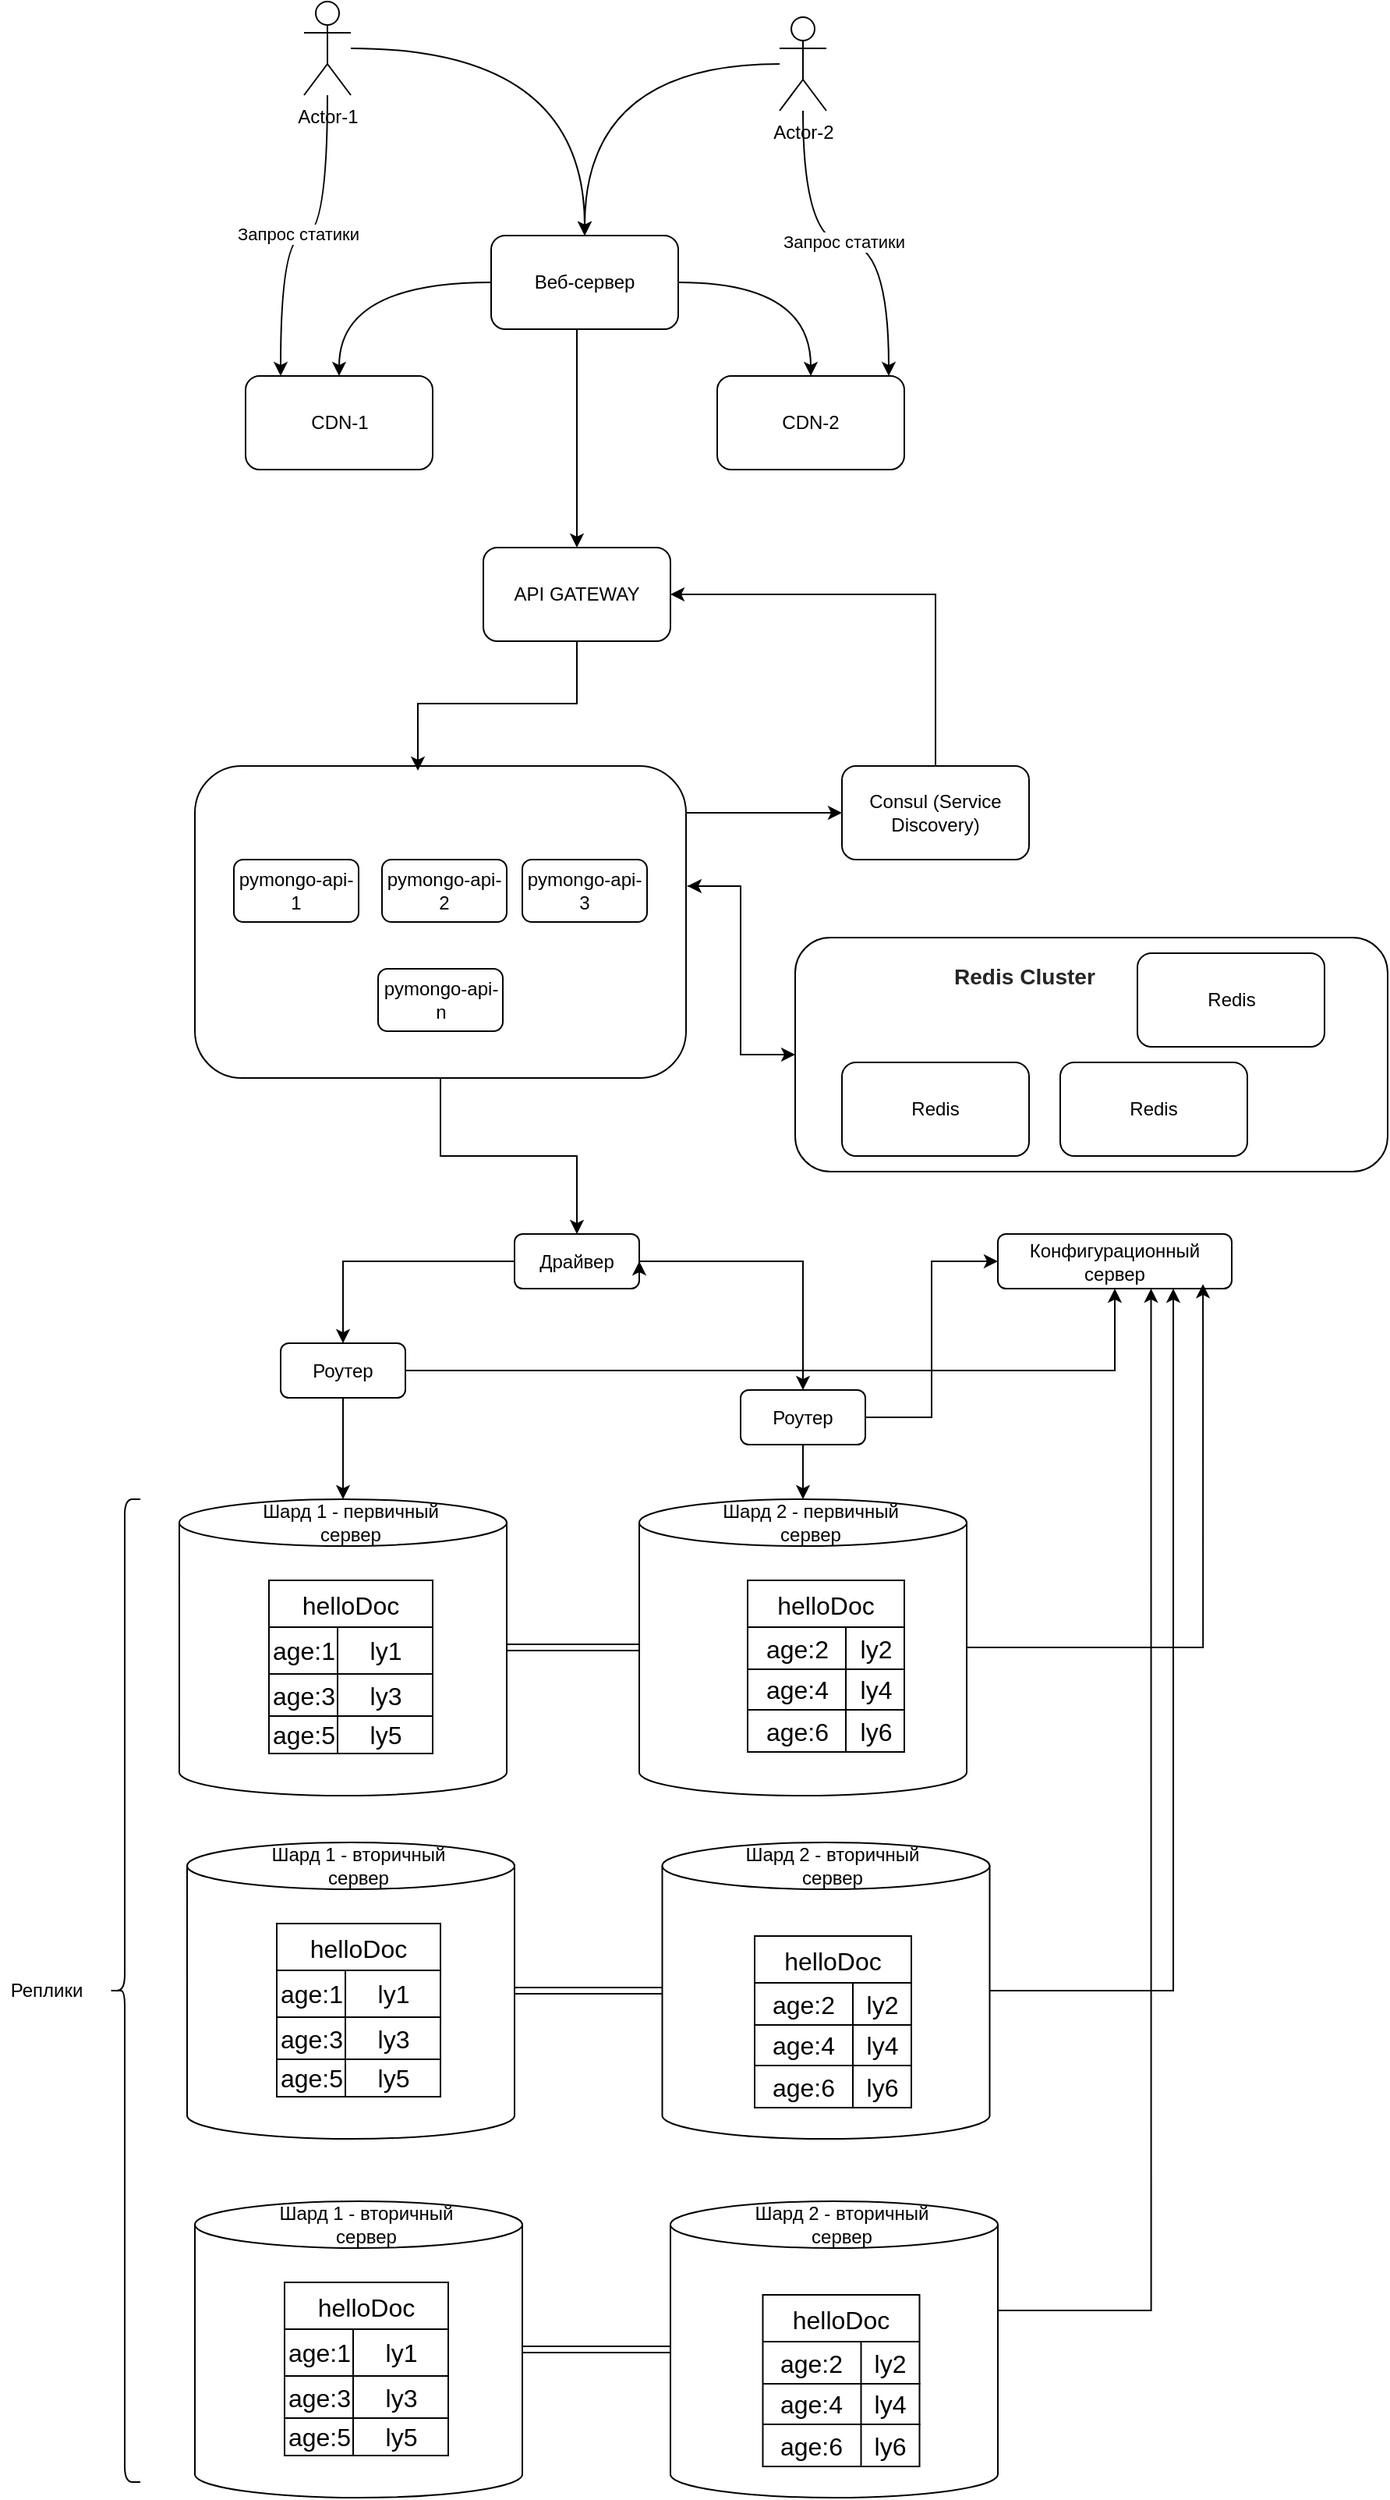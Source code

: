 <mxfile version="26.0.9">
  <diagram name="Page-1" id="-H_mtQnk-PTXWXPvYvuk">
    <mxGraphModel dx="1094" dy="2102" grid="1" gridSize="10" guides="1" tooltips="1" connect="1" arrows="1" fold="1" page="1" pageScale="1" pageWidth="1169" pageHeight="827" math="0" shadow="0">
      <root>
        <mxCell id="0" />
        <mxCell id="1" parent="0" />
        <mxCell id="Q93zhfyF3jCMq2FZPv7L-8" style="edgeStyle=orthogonalEdgeStyle;rounded=0;orthogonalLoop=1;jettySize=auto;html=1;" edge="1" parent="1" source="Q93zhfyF3jCMq2FZPv7L-2" target="Q93zhfyF3jCMq2FZPv7L-7">
          <mxGeometry relative="1" as="geometry">
            <Array as="points">
              <mxPoint x="570" y="-190" />
              <mxPoint x="570" y="-190" />
            </Array>
          </mxGeometry>
        </mxCell>
        <mxCell id="Q93zhfyF3jCMq2FZPv7L-2" value="" style="rounded=1;whiteSpace=wrap;html=1;" vertex="1" parent="1">
          <mxGeometry x="175" y="-220" width="315" height="200" as="geometry" />
        </mxCell>
        <mxCell id="MkLCPHEsa8idqYGvZBbp-2" value="" style="rounded=1;whiteSpace=wrap;html=1;" parent="1" vertex="1">
          <mxGeometry x="560" y="-110" width="380" height="150" as="geometry" />
        </mxCell>
        <mxCell id="ByMqFv9Bi4hKXvn-hJ8M-213" style="edgeStyle=orthogonalEdgeStyle;rounded=0;orthogonalLoop=1;jettySize=auto;html=1;shape=link;" parent="1" source="zA23MoTUsTF4_91t8viU-2" target="ByMqFv9Bi4hKXvn-hJ8M-105" edge="1">
          <mxGeometry relative="1" as="geometry" />
        </mxCell>
        <mxCell id="zA23MoTUsTF4_91t8viU-2" value="" style="shape=cylinder3;whiteSpace=wrap;html=1;boundedLbl=1;backgroundOutline=1;size=15;" parent="1" vertex="1">
          <mxGeometry x="165" y="250" width="210" height="190" as="geometry" />
        </mxCell>
        <mxCell id="ByMqFv9Bi4hKXvn-hJ8M-122" value="" style="edgeStyle=orthogonalEdgeStyle;rounded=0;orthogonalLoop=1;jettySize=auto;html=1;exitX=0.5;exitY=1;exitDx=0;exitDy=0;" parent="1" source="Q93zhfyF3jCMq2FZPv7L-2" target="ByMqFv9Bi4hKXvn-hJ8M-119" edge="1">
          <mxGeometry relative="1" as="geometry" />
        </mxCell>
        <mxCell id="MkLCPHEsa8idqYGvZBbp-6" style="edgeStyle=orthogonalEdgeStyle;rounded=0;orthogonalLoop=1;jettySize=auto;html=1;exitX=1.003;exitY=0.385;exitDx=0;exitDy=0;exitPerimeter=0;" parent="1" source="Q93zhfyF3jCMq2FZPv7L-2" target="MkLCPHEsa8idqYGvZBbp-2" edge="1">
          <mxGeometry relative="1" as="geometry">
            <mxPoint x="510" y="-139" as="sourcePoint" />
          </mxGeometry>
        </mxCell>
        <mxCell id="zA23MoTUsTF4_91t8viU-3" value="pymongo-api-3" style="rounded=1;whiteSpace=wrap;html=1;" parent="1" vertex="1">
          <mxGeometry x="385" y="-160" width="80" height="40" as="geometry" />
        </mxCell>
        <mxCell id="ByMqFv9Bi4hKXvn-hJ8M-29" value="helloDoc" style="shape=table;startSize=30;container=1;collapsible=0;childLayout=tableLayout;strokeColor=default;fontSize=16;" parent="1" vertex="1">
          <mxGeometry x="222.5" y="302" width="105" height="111" as="geometry" />
        </mxCell>
        <mxCell id="ByMqFv9Bi4hKXvn-hJ8M-30" value="" style="shape=tableRow;horizontal=0;startSize=0;swimlaneHead=0;swimlaneBody=0;strokeColor=inherit;top=0;left=0;bottom=0;right=0;collapsible=0;dropTarget=0;fillColor=none;points=[[0,0.5],[1,0.5]];portConstraint=eastwest;fontSize=16;" parent="ByMqFv9Bi4hKXvn-hJ8M-29" vertex="1">
          <mxGeometry y="30" width="105" height="30" as="geometry" />
        </mxCell>
        <mxCell id="ByMqFv9Bi4hKXvn-hJ8M-31" value="age:1" style="shape=partialRectangle;html=1;whiteSpace=wrap;connectable=0;strokeColor=inherit;overflow=hidden;fillColor=none;top=0;left=0;bottom=0;right=0;pointerEvents=1;fontSize=16;" parent="ByMqFv9Bi4hKXvn-hJ8M-30" vertex="1">
          <mxGeometry width="44" height="30" as="geometry">
            <mxRectangle width="44" height="30" as="alternateBounds" />
          </mxGeometry>
        </mxCell>
        <mxCell id="ByMqFv9Bi4hKXvn-hJ8M-32" value="ly1" style="shape=partialRectangle;html=1;whiteSpace=wrap;connectable=0;strokeColor=inherit;overflow=hidden;fillColor=none;top=0;left=0;bottom=0;right=0;pointerEvents=1;fontSize=16;" parent="ByMqFv9Bi4hKXvn-hJ8M-30" vertex="1">
          <mxGeometry x="44" width="61" height="30" as="geometry">
            <mxRectangle width="61" height="30" as="alternateBounds" />
          </mxGeometry>
        </mxCell>
        <mxCell id="ByMqFv9Bi4hKXvn-hJ8M-34" value="" style="shape=tableRow;horizontal=0;startSize=0;swimlaneHead=0;swimlaneBody=0;strokeColor=inherit;top=0;left=0;bottom=0;right=0;collapsible=0;dropTarget=0;fillColor=none;points=[[0,0.5],[1,0.5]];portConstraint=eastwest;fontSize=16;" parent="ByMqFv9Bi4hKXvn-hJ8M-29" vertex="1">
          <mxGeometry y="60" width="105" height="27" as="geometry" />
        </mxCell>
        <mxCell id="ByMqFv9Bi4hKXvn-hJ8M-35" value="age:3" style="shape=partialRectangle;html=1;whiteSpace=wrap;connectable=0;strokeColor=inherit;overflow=hidden;fillColor=none;top=0;left=0;bottom=0;right=0;pointerEvents=1;fontSize=16;" parent="ByMqFv9Bi4hKXvn-hJ8M-34" vertex="1">
          <mxGeometry width="44" height="27" as="geometry">
            <mxRectangle width="44" height="27" as="alternateBounds" />
          </mxGeometry>
        </mxCell>
        <mxCell id="ByMqFv9Bi4hKXvn-hJ8M-36" value="ly3" style="shape=partialRectangle;html=1;whiteSpace=wrap;connectable=0;strokeColor=inherit;overflow=hidden;fillColor=none;top=0;left=0;bottom=0;right=0;pointerEvents=1;fontSize=16;" parent="ByMqFv9Bi4hKXvn-hJ8M-34" vertex="1">
          <mxGeometry x="44" width="61" height="27" as="geometry">
            <mxRectangle width="61" height="27" as="alternateBounds" />
          </mxGeometry>
        </mxCell>
        <mxCell id="ByMqFv9Bi4hKXvn-hJ8M-38" value="" style="shape=tableRow;horizontal=0;startSize=0;swimlaneHead=0;swimlaneBody=0;strokeColor=inherit;top=0;left=0;bottom=0;right=0;collapsible=0;dropTarget=0;fillColor=none;points=[[0,0.5],[1,0.5]];portConstraint=eastwest;fontSize=16;" parent="ByMqFv9Bi4hKXvn-hJ8M-29" vertex="1">
          <mxGeometry y="87" width="105" height="24" as="geometry" />
        </mxCell>
        <mxCell id="ByMqFv9Bi4hKXvn-hJ8M-39" value="age:5" style="shape=partialRectangle;html=1;whiteSpace=wrap;connectable=0;strokeColor=inherit;overflow=hidden;fillColor=none;top=0;left=0;bottom=0;right=0;pointerEvents=1;fontSize=16;" parent="ByMqFv9Bi4hKXvn-hJ8M-38" vertex="1">
          <mxGeometry width="44" height="24" as="geometry">
            <mxRectangle width="44" height="24" as="alternateBounds" />
          </mxGeometry>
        </mxCell>
        <mxCell id="ByMqFv9Bi4hKXvn-hJ8M-40" value="ly5" style="shape=partialRectangle;html=1;whiteSpace=wrap;connectable=0;strokeColor=inherit;overflow=hidden;fillColor=none;top=0;left=0;bottom=0;right=0;pointerEvents=1;fontSize=16;" parent="ByMqFv9Bi4hKXvn-hJ8M-38" vertex="1">
          <mxGeometry x="44" width="61" height="24" as="geometry">
            <mxRectangle width="61" height="24" as="alternateBounds" />
          </mxGeometry>
        </mxCell>
        <mxCell id="ByMqFv9Bi4hKXvn-hJ8M-96" value="Шард 1 - первичный сервер" style="text;strokeColor=none;align=center;fillColor=none;html=1;verticalAlign=middle;whiteSpace=wrap;rounded=0;" parent="1" vertex="1">
          <mxGeometry x="205" y="250" width="140" height="30" as="geometry" />
        </mxCell>
        <mxCell id="ByMqFv9Bi4hKXvn-hJ8M-105" value="" style="shape=cylinder3;whiteSpace=wrap;html=1;boundedLbl=1;backgroundOutline=1;size=15;" parent="1" vertex="1">
          <mxGeometry x="460" y="250" width="210" height="190" as="geometry" />
        </mxCell>
        <mxCell id="ByMqFv9Bi4hKXvn-hJ8M-42" value="helloDoc" style="shape=table;startSize=30;container=1;collapsible=0;childLayout=tableLayout;strokeColor=default;fontSize=16;" parent="1" vertex="1">
          <mxGeometry x="529.5" y="302" width="100.5" height="110" as="geometry" />
        </mxCell>
        <mxCell id="ByMqFv9Bi4hKXvn-hJ8M-58" value="" style="shape=tableRow;horizontal=0;startSize=0;swimlaneHead=0;swimlaneBody=0;strokeColor=inherit;top=0;left=0;bottom=0;right=0;collapsible=0;dropTarget=0;fillColor=none;points=[[0,0.5],[1,0.5]];portConstraint=eastwest;fontSize=16;" parent="ByMqFv9Bi4hKXvn-hJ8M-42" vertex="1">
          <mxGeometry y="30" width="100.5" height="27" as="geometry" />
        </mxCell>
        <mxCell id="ByMqFv9Bi4hKXvn-hJ8M-59" value="age:2" style="shape=partialRectangle;html=1;whiteSpace=wrap;connectable=0;strokeColor=inherit;overflow=hidden;fillColor=none;top=0;left=0;bottom=0;right=0;pointerEvents=1;fontSize=16;" parent="ByMqFv9Bi4hKXvn-hJ8M-58" vertex="1">
          <mxGeometry width="63" height="27" as="geometry">
            <mxRectangle width="63" height="27" as="alternateBounds" />
          </mxGeometry>
        </mxCell>
        <mxCell id="ByMqFv9Bi4hKXvn-hJ8M-60" value="ly2" style="shape=partialRectangle;html=1;whiteSpace=wrap;connectable=0;strokeColor=inherit;overflow=hidden;fillColor=none;top=0;left=0;bottom=0;right=0;pointerEvents=1;fontSize=16;" parent="ByMqFv9Bi4hKXvn-hJ8M-58" vertex="1">
          <mxGeometry x="63" width="38" height="27" as="geometry">
            <mxRectangle width="38" height="27" as="alternateBounds" />
          </mxGeometry>
        </mxCell>
        <mxCell id="ByMqFv9Bi4hKXvn-hJ8M-47" value="" style="shape=tableRow;horizontal=0;startSize=0;swimlaneHead=0;swimlaneBody=0;strokeColor=inherit;top=0;left=0;bottom=0;right=0;collapsible=0;dropTarget=0;fillColor=none;points=[[0,0.5],[1,0.5]];portConstraint=eastwest;fontSize=16;" parent="ByMqFv9Bi4hKXvn-hJ8M-42" vertex="1">
          <mxGeometry y="57" width="100.5" height="26" as="geometry" />
        </mxCell>
        <mxCell id="ByMqFv9Bi4hKXvn-hJ8M-48" value="age:4" style="shape=partialRectangle;html=1;whiteSpace=wrap;connectable=0;strokeColor=inherit;overflow=hidden;fillColor=none;top=0;left=0;bottom=0;right=0;pointerEvents=1;fontSize=16;" parent="ByMqFv9Bi4hKXvn-hJ8M-47" vertex="1">
          <mxGeometry width="63" height="26" as="geometry">
            <mxRectangle width="63" height="26" as="alternateBounds" />
          </mxGeometry>
        </mxCell>
        <mxCell id="ByMqFv9Bi4hKXvn-hJ8M-49" value="ly4" style="shape=partialRectangle;html=1;whiteSpace=wrap;connectable=0;strokeColor=inherit;overflow=hidden;fillColor=none;top=0;left=0;bottom=0;right=0;pointerEvents=1;fontSize=16;" parent="ByMqFv9Bi4hKXvn-hJ8M-47" vertex="1">
          <mxGeometry x="63" width="38" height="26" as="geometry">
            <mxRectangle width="38" height="26" as="alternateBounds" />
          </mxGeometry>
        </mxCell>
        <mxCell id="ByMqFv9Bi4hKXvn-hJ8M-51" value="" style="shape=tableRow;horizontal=0;startSize=0;swimlaneHead=0;swimlaneBody=0;strokeColor=inherit;top=0;left=0;bottom=0;right=0;collapsible=0;dropTarget=0;fillColor=none;points=[[0,0.5],[1,0.5]];portConstraint=eastwest;fontSize=16;" parent="ByMqFv9Bi4hKXvn-hJ8M-42" vertex="1">
          <mxGeometry y="83" width="100.5" height="27" as="geometry" />
        </mxCell>
        <mxCell id="ByMqFv9Bi4hKXvn-hJ8M-52" value="age:6" style="shape=partialRectangle;html=1;whiteSpace=wrap;connectable=0;strokeColor=inherit;overflow=hidden;fillColor=none;top=0;left=0;bottom=0;right=0;pointerEvents=1;fontSize=16;" parent="ByMqFv9Bi4hKXvn-hJ8M-51" vertex="1">
          <mxGeometry width="63" height="27" as="geometry">
            <mxRectangle width="63" height="27" as="alternateBounds" />
          </mxGeometry>
        </mxCell>
        <mxCell id="ByMqFv9Bi4hKXvn-hJ8M-53" value="ly6" style="shape=partialRectangle;html=1;whiteSpace=wrap;connectable=0;strokeColor=inherit;overflow=hidden;fillColor=none;top=0;left=0;bottom=0;right=0;pointerEvents=1;fontSize=16;" parent="ByMqFv9Bi4hKXvn-hJ8M-51" vertex="1">
          <mxGeometry x="63" width="38" height="27" as="geometry">
            <mxRectangle width="38" height="27" as="alternateBounds" />
          </mxGeometry>
        </mxCell>
        <mxCell id="ByMqFv9Bi4hKXvn-hJ8M-123" style="edgeStyle=orthogonalEdgeStyle;rounded=0;orthogonalLoop=1;jettySize=auto;html=1;" parent="1" source="ByMqFv9Bi4hKXvn-hJ8M-119" target="ByMqFv9Bi4hKXvn-hJ8M-120" edge="1">
          <mxGeometry relative="1" as="geometry" />
        </mxCell>
        <mxCell id="ByMqFv9Bi4hKXvn-hJ8M-125" style="edgeStyle=orthogonalEdgeStyle;rounded=0;orthogonalLoop=1;jettySize=auto;html=1;entryX=0.5;entryY=0;entryDx=0;entryDy=0;" parent="1" source="ByMqFv9Bi4hKXvn-hJ8M-119" target="ByMqFv9Bi4hKXvn-hJ8M-121" edge="1">
          <mxGeometry relative="1" as="geometry" />
        </mxCell>
        <mxCell id="ByMqFv9Bi4hKXvn-hJ8M-119" value="Драйвер" style="rounded=1;whiteSpace=wrap;html=1;" parent="1" vertex="1">
          <mxGeometry x="380" y="80" width="80" height="35" as="geometry" />
        </mxCell>
        <mxCell id="ByMqFv9Bi4hKXvn-hJ8M-127" style="edgeStyle=orthogonalEdgeStyle;rounded=0;orthogonalLoop=1;jettySize=auto;html=1;" parent="1" source="ByMqFv9Bi4hKXvn-hJ8M-120" target="zA23MoTUsTF4_91t8viU-2" edge="1">
          <mxGeometry relative="1" as="geometry" />
        </mxCell>
        <mxCell id="ByMqFv9Bi4hKXvn-hJ8M-120" value="Роутер" style="rounded=1;whiteSpace=wrap;html=1;" parent="1" vertex="1">
          <mxGeometry x="230" y="150" width="80" height="35" as="geometry" />
        </mxCell>
        <mxCell id="ByMqFv9Bi4hKXvn-hJ8M-128" style="edgeStyle=orthogonalEdgeStyle;rounded=0;orthogonalLoop=1;jettySize=auto;html=1;" parent="1" source="ByMqFv9Bi4hKXvn-hJ8M-121" target="ByMqFv9Bi4hKXvn-hJ8M-105" edge="1">
          <mxGeometry relative="1" as="geometry" />
        </mxCell>
        <mxCell id="ByMqFv9Bi4hKXvn-hJ8M-131" style="edgeStyle=orthogonalEdgeStyle;rounded=0;orthogonalLoop=1;jettySize=auto;html=1;entryX=0;entryY=0.5;entryDx=0;entryDy=0;" parent="1" source="ByMqFv9Bi4hKXvn-hJ8M-121" target="ByMqFv9Bi4hKXvn-hJ8M-129" edge="1">
          <mxGeometry relative="1" as="geometry" />
        </mxCell>
        <mxCell id="ByMqFv9Bi4hKXvn-hJ8M-121" value="Роутер" style="rounded=1;whiteSpace=wrap;html=1;" parent="1" vertex="1">
          <mxGeometry x="525" y="180" width="80" height="35" as="geometry" />
        </mxCell>
        <mxCell id="ByMqFv9Bi4hKXvn-hJ8M-124" style="edgeStyle=orthogonalEdgeStyle;rounded=0;orthogonalLoop=1;jettySize=auto;html=1;exitX=1;exitY=0.75;exitDx=0;exitDy=0;entryX=1;entryY=0.5;entryDx=0;entryDy=0;" parent="1" source="ByMqFv9Bi4hKXvn-hJ8M-119" target="ByMqFv9Bi4hKXvn-hJ8M-119" edge="1">
          <mxGeometry relative="1" as="geometry" />
        </mxCell>
        <mxCell id="ByMqFv9Bi4hKXvn-hJ8M-129" value="Конфигурационный сервер" style="rounded=1;whiteSpace=wrap;html=1;" parent="1" vertex="1">
          <mxGeometry x="690" y="80" width="150" height="35" as="geometry" />
        </mxCell>
        <mxCell id="ByMqFv9Bi4hKXvn-hJ8M-133" style="edgeStyle=orthogonalEdgeStyle;rounded=0;orthogonalLoop=1;jettySize=auto;html=1;entryX=0.5;entryY=1;entryDx=0;entryDy=0;exitX=1;exitY=0.5;exitDx=0;exitDy=0;" parent="1" source="ByMqFv9Bi4hKXvn-hJ8M-120" target="ByMqFv9Bi4hKXvn-hJ8M-129" edge="1">
          <mxGeometry relative="1" as="geometry">
            <mxPoint x="310" y="199.724" as="sourcePoint" />
            <mxPoint x="772.95" y="150.0" as="targetPoint" />
          </mxGeometry>
        </mxCell>
        <mxCell id="ByMqFv9Bi4hKXvn-hJ8M-134" style="edgeStyle=orthogonalEdgeStyle;rounded=0;orthogonalLoop=1;jettySize=auto;html=1;entryX=0.877;entryY=0.917;entryDx=0;entryDy=0;entryPerimeter=0;" parent="1" source="ByMqFv9Bi4hKXvn-hJ8M-105" target="ByMqFv9Bi4hKXvn-hJ8M-129" edge="1">
          <mxGeometry relative="1" as="geometry" />
        </mxCell>
        <mxCell id="ByMqFv9Bi4hKXvn-hJ8M-150" value="" style="shape=cylinder3;whiteSpace=wrap;html=1;boundedLbl=1;backgroundOutline=1;size=15;" parent="1" vertex="1">
          <mxGeometry x="170" y="470" width="210" height="190" as="geometry" />
        </mxCell>
        <mxCell id="ByMqFv9Bi4hKXvn-hJ8M-151" value="helloDoc" style="shape=table;startSize=30;container=1;collapsible=0;childLayout=tableLayout;strokeColor=default;fontSize=16;" parent="1" vertex="1">
          <mxGeometry x="227.5" y="522" width="105" height="111" as="geometry" />
        </mxCell>
        <mxCell id="ByMqFv9Bi4hKXvn-hJ8M-152" value="" style="shape=tableRow;horizontal=0;startSize=0;swimlaneHead=0;swimlaneBody=0;strokeColor=inherit;top=0;left=0;bottom=0;right=0;collapsible=0;dropTarget=0;fillColor=none;points=[[0,0.5],[1,0.5]];portConstraint=eastwest;fontSize=16;" parent="ByMqFv9Bi4hKXvn-hJ8M-151" vertex="1">
          <mxGeometry y="30" width="105" height="30" as="geometry" />
        </mxCell>
        <mxCell id="ByMqFv9Bi4hKXvn-hJ8M-153" value="age:1" style="shape=partialRectangle;html=1;whiteSpace=wrap;connectable=0;strokeColor=inherit;overflow=hidden;fillColor=none;top=0;left=0;bottom=0;right=0;pointerEvents=1;fontSize=16;" parent="ByMqFv9Bi4hKXvn-hJ8M-152" vertex="1">
          <mxGeometry width="44" height="30" as="geometry">
            <mxRectangle width="44" height="30" as="alternateBounds" />
          </mxGeometry>
        </mxCell>
        <mxCell id="ByMqFv9Bi4hKXvn-hJ8M-154" value="ly1" style="shape=partialRectangle;html=1;whiteSpace=wrap;connectable=0;strokeColor=inherit;overflow=hidden;fillColor=none;top=0;left=0;bottom=0;right=0;pointerEvents=1;fontSize=16;" parent="ByMqFv9Bi4hKXvn-hJ8M-152" vertex="1">
          <mxGeometry x="44" width="61" height="30" as="geometry">
            <mxRectangle width="61" height="30" as="alternateBounds" />
          </mxGeometry>
        </mxCell>
        <mxCell id="ByMqFv9Bi4hKXvn-hJ8M-155" value="" style="shape=tableRow;horizontal=0;startSize=0;swimlaneHead=0;swimlaneBody=0;strokeColor=inherit;top=0;left=0;bottom=0;right=0;collapsible=0;dropTarget=0;fillColor=none;points=[[0,0.5],[1,0.5]];portConstraint=eastwest;fontSize=16;" parent="ByMqFv9Bi4hKXvn-hJ8M-151" vertex="1">
          <mxGeometry y="60" width="105" height="27" as="geometry" />
        </mxCell>
        <mxCell id="ByMqFv9Bi4hKXvn-hJ8M-156" value="age:3" style="shape=partialRectangle;html=1;whiteSpace=wrap;connectable=0;strokeColor=inherit;overflow=hidden;fillColor=none;top=0;left=0;bottom=0;right=0;pointerEvents=1;fontSize=16;" parent="ByMqFv9Bi4hKXvn-hJ8M-155" vertex="1">
          <mxGeometry width="44" height="27" as="geometry">
            <mxRectangle width="44" height="27" as="alternateBounds" />
          </mxGeometry>
        </mxCell>
        <mxCell id="ByMqFv9Bi4hKXvn-hJ8M-157" value="ly3" style="shape=partialRectangle;html=1;whiteSpace=wrap;connectable=0;strokeColor=inherit;overflow=hidden;fillColor=none;top=0;left=0;bottom=0;right=0;pointerEvents=1;fontSize=16;" parent="ByMqFv9Bi4hKXvn-hJ8M-155" vertex="1">
          <mxGeometry x="44" width="61" height="27" as="geometry">
            <mxRectangle width="61" height="27" as="alternateBounds" />
          </mxGeometry>
        </mxCell>
        <mxCell id="ByMqFv9Bi4hKXvn-hJ8M-158" value="" style="shape=tableRow;horizontal=0;startSize=0;swimlaneHead=0;swimlaneBody=0;strokeColor=inherit;top=0;left=0;bottom=0;right=0;collapsible=0;dropTarget=0;fillColor=none;points=[[0,0.5],[1,0.5]];portConstraint=eastwest;fontSize=16;" parent="ByMqFv9Bi4hKXvn-hJ8M-151" vertex="1">
          <mxGeometry y="87" width="105" height="24" as="geometry" />
        </mxCell>
        <mxCell id="ByMqFv9Bi4hKXvn-hJ8M-159" value="age:5" style="shape=partialRectangle;html=1;whiteSpace=wrap;connectable=0;strokeColor=inherit;overflow=hidden;fillColor=none;top=0;left=0;bottom=0;right=0;pointerEvents=1;fontSize=16;" parent="ByMqFv9Bi4hKXvn-hJ8M-158" vertex="1">
          <mxGeometry width="44" height="24" as="geometry">
            <mxRectangle width="44" height="24" as="alternateBounds" />
          </mxGeometry>
        </mxCell>
        <mxCell id="ByMqFv9Bi4hKXvn-hJ8M-160" value="ly5" style="shape=partialRectangle;html=1;whiteSpace=wrap;connectable=0;strokeColor=inherit;overflow=hidden;fillColor=none;top=0;left=0;bottom=0;right=0;pointerEvents=1;fontSize=16;" parent="ByMqFv9Bi4hKXvn-hJ8M-158" vertex="1">
          <mxGeometry x="44" width="61" height="24" as="geometry">
            <mxRectangle width="61" height="24" as="alternateBounds" />
          </mxGeometry>
        </mxCell>
        <mxCell id="ByMqFv9Bi4hKXvn-hJ8M-161" value="Шард 1 - вторичный сервер" style="text;strokeColor=none;align=center;fillColor=none;html=1;verticalAlign=middle;whiteSpace=wrap;rounded=0;" parent="1" vertex="1">
          <mxGeometry x="210" y="470" width="140" height="30" as="geometry" />
        </mxCell>
        <mxCell id="ByMqFv9Bi4hKXvn-hJ8M-217" style="edgeStyle=orthogonalEdgeStyle;rounded=0;orthogonalLoop=1;jettySize=auto;html=1;shape=link;" parent="1" source="ByMqFv9Bi4hKXvn-hJ8M-162" target="ByMqFv9Bi4hKXvn-hJ8M-199" edge="1">
          <mxGeometry relative="1" as="geometry" />
        </mxCell>
        <mxCell id="ByMqFv9Bi4hKXvn-hJ8M-162" value="" style="shape=cylinder3;whiteSpace=wrap;html=1;boundedLbl=1;backgroundOutline=1;size=15;" parent="1" vertex="1">
          <mxGeometry x="175" y="700" width="210" height="190" as="geometry" />
        </mxCell>
        <mxCell id="ByMqFv9Bi4hKXvn-hJ8M-163" value="helloDoc" style="shape=table;startSize=30;container=1;collapsible=0;childLayout=tableLayout;strokeColor=default;fontSize=16;" parent="1" vertex="1">
          <mxGeometry x="232.5" y="752" width="105" height="111" as="geometry" />
        </mxCell>
        <mxCell id="ByMqFv9Bi4hKXvn-hJ8M-164" value="" style="shape=tableRow;horizontal=0;startSize=0;swimlaneHead=0;swimlaneBody=0;strokeColor=inherit;top=0;left=0;bottom=0;right=0;collapsible=0;dropTarget=0;fillColor=none;points=[[0,0.5],[1,0.5]];portConstraint=eastwest;fontSize=16;" parent="ByMqFv9Bi4hKXvn-hJ8M-163" vertex="1">
          <mxGeometry y="30" width="105" height="30" as="geometry" />
        </mxCell>
        <mxCell id="ByMqFv9Bi4hKXvn-hJ8M-165" value="age:1" style="shape=partialRectangle;html=1;whiteSpace=wrap;connectable=0;strokeColor=inherit;overflow=hidden;fillColor=none;top=0;left=0;bottom=0;right=0;pointerEvents=1;fontSize=16;" parent="ByMqFv9Bi4hKXvn-hJ8M-164" vertex="1">
          <mxGeometry width="44" height="30" as="geometry">
            <mxRectangle width="44" height="30" as="alternateBounds" />
          </mxGeometry>
        </mxCell>
        <mxCell id="ByMqFv9Bi4hKXvn-hJ8M-166" value="ly1" style="shape=partialRectangle;html=1;whiteSpace=wrap;connectable=0;strokeColor=inherit;overflow=hidden;fillColor=none;top=0;left=0;bottom=0;right=0;pointerEvents=1;fontSize=16;" parent="ByMqFv9Bi4hKXvn-hJ8M-164" vertex="1">
          <mxGeometry x="44" width="61" height="30" as="geometry">
            <mxRectangle width="61" height="30" as="alternateBounds" />
          </mxGeometry>
        </mxCell>
        <mxCell id="ByMqFv9Bi4hKXvn-hJ8M-167" value="" style="shape=tableRow;horizontal=0;startSize=0;swimlaneHead=0;swimlaneBody=0;strokeColor=inherit;top=0;left=0;bottom=0;right=0;collapsible=0;dropTarget=0;fillColor=none;points=[[0,0.5],[1,0.5]];portConstraint=eastwest;fontSize=16;" parent="ByMqFv9Bi4hKXvn-hJ8M-163" vertex="1">
          <mxGeometry y="60" width="105" height="27" as="geometry" />
        </mxCell>
        <mxCell id="ByMqFv9Bi4hKXvn-hJ8M-168" value="age:3" style="shape=partialRectangle;html=1;whiteSpace=wrap;connectable=0;strokeColor=inherit;overflow=hidden;fillColor=none;top=0;left=0;bottom=0;right=0;pointerEvents=1;fontSize=16;" parent="ByMqFv9Bi4hKXvn-hJ8M-167" vertex="1">
          <mxGeometry width="44" height="27" as="geometry">
            <mxRectangle width="44" height="27" as="alternateBounds" />
          </mxGeometry>
        </mxCell>
        <mxCell id="ByMqFv9Bi4hKXvn-hJ8M-169" value="ly3" style="shape=partialRectangle;html=1;whiteSpace=wrap;connectable=0;strokeColor=inherit;overflow=hidden;fillColor=none;top=0;left=0;bottom=0;right=0;pointerEvents=1;fontSize=16;" parent="ByMqFv9Bi4hKXvn-hJ8M-167" vertex="1">
          <mxGeometry x="44" width="61" height="27" as="geometry">
            <mxRectangle width="61" height="27" as="alternateBounds" />
          </mxGeometry>
        </mxCell>
        <mxCell id="ByMqFv9Bi4hKXvn-hJ8M-170" value="" style="shape=tableRow;horizontal=0;startSize=0;swimlaneHead=0;swimlaneBody=0;strokeColor=inherit;top=0;left=0;bottom=0;right=0;collapsible=0;dropTarget=0;fillColor=none;points=[[0,0.5],[1,0.5]];portConstraint=eastwest;fontSize=16;" parent="ByMqFv9Bi4hKXvn-hJ8M-163" vertex="1">
          <mxGeometry y="87" width="105" height="24" as="geometry" />
        </mxCell>
        <mxCell id="ByMqFv9Bi4hKXvn-hJ8M-171" value="age:5" style="shape=partialRectangle;html=1;whiteSpace=wrap;connectable=0;strokeColor=inherit;overflow=hidden;fillColor=none;top=0;left=0;bottom=0;right=0;pointerEvents=1;fontSize=16;" parent="ByMqFv9Bi4hKXvn-hJ8M-170" vertex="1">
          <mxGeometry width="44" height="24" as="geometry">
            <mxRectangle width="44" height="24" as="alternateBounds" />
          </mxGeometry>
        </mxCell>
        <mxCell id="ByMqFv9Bi4hKXvn-hJ8M-172" value="ly5" style="shape=partialRectangle;html=1;whiteSpace=wrap;connectable=0;strokeColor=inherit;overflow=hidden;fillColor=none;top=0;left=0;bottom=0;right=0;pointerEvents=1;fontSize=16;" parent="ByMqFv9Bi4hKXvn-hJ8M-170" vertex="1">
          <mxGeometry x="44" width="61" height="24" as="geometry">
            <mxRectangle width="61" height="24" as="alternateBounds" />
          </mxGeometry>
        </mxCell>
        <mxCell id="ByMqFv9Bi4hKXvn-hJ8M-173" value="Шард 1 - вторичный сервер" style="text;strokeColor=none;align=center;fillColor=none;html=1;verticalAlign=middle;whiteSpace=wrap;rounded=0;" parent="1" vertex="1">
          <mxGeometry x="215" y="700" width="140" height="30" as="geometry" />
        </mxCell>
        <mxCell id="ByMqFv9Bi4hKXvn-hJ8M-174" value="Шард 2 - первичный сервер" style="text;strokeColor=none;align=center;fillColor=none;html=1;verticalAlign=middle;whiteSpace=wrap;rounded=0;" parent="1" vertex="1">
          <mxGeometry x="500" y="250" width="140" height="30" as="geometry" />
        </mxCell>
        <mxCell id="ByMqFv9Bi4hKXvn-hJ8M-211" style="edgeStyle=orthogonalEdgeStyle;rounded=0;orthogonalLoop=1;jettySize=auto;html=1;entryX=0.75;entryY=1;entryDx=0;entryDy=0;" parent="1" source="ByMqFv9Bi4hKXvn-hJ8M-187" target="ByMqFv9Bi4hKXvn-hJ8M-129" edge="1">
          <mxGeometry relative="1" as="geometry" />
        </mxCell>
        <mxCell id="ByMqFv9Bi4hKXvn-hJ8M-187" value="" style="shape=cylinder3;whiteSpace=wrap;html=1;boundedLbl=1;backgroundOutline=1;size=15;" parent="1" vertex="1">
          <mxGeometry x="474.75" y="470" width="210" height="190" as="geometry" />
        </mxCell>
        <mxCell id="ByMqFv9Bi4hKXvn-hJ8M-188" value="Шард 2 - вторичный сервер" style="text;strokeColor=none;align=center;fillColor=none;html=1;verticalAlign=middle;whiteSpace=wrap;rounded=0;" parent="1" vertex="1">
          <mxGeometry x="514.25" y="470" width="140" height="30" as="geometry" />
        </mxCell>
        <mxCell id="ByMqFv9Bi4hKXvn-hJ8M-189" value="helloDoc" style="shape=table;startSize=30;container=1;collapsible=0;childLayout=tableLayout;strokeColor=default;fontSize=16;" parent="1" vertex="1">
          <mxGeometry x="534" y="530" width="100.5" height="110" as="geometry" />
        </mxCell>
        <mxCell id="ByMqFv9Bi4hKXvn-hJ8M-190" value="" style="shape=tableRow;horizontal=0;startSize=0;swimlaneHead=0;swimlaneBody=0;strokeColor=inherit;top=0;left=0;bottom=0;right=0;collapsible=0;dropTarget=0;fillColor=none;points=[[0,0.5],[1,0.5]];portConstraint=eastwest;fontSize=16;" parent="ByMqFv9Bi4hKXvn-hJ8M-189" vertex="1">
          <mxGeometry y="30" width="100.5" height="27" as="geometry" />
        </mxCell>
        <mxCell id="ByMqFv9Bi4hKXvn-hJ8M-191" value="age:2" style="shape=partialRectangle;html=1;whiteSpace=wrap;connectable=0;strokeColor=inherit;overflow=hidden;fillColor=none;top=0;left=0;bottom=0;right=0;pointerEvents=1;fontSize=16;" parent="ByMqFv9Bi4hKXvn-hJ8M-190" vertex="1">
          <mxGeometry width="63" height="27" as="geometry">
            <mxRectangle width="63" height="27" as="alternateBounds" />
          </mxGeometry>
        </mxCell>
        <mxCell id="ByMqFv9Bi4hKXvn-hJ8M-192" value="ly2" style="shape=partialRectangle;html=1;whiteSpace=wrap;connectable=0;strokeColor=inherit;overflow=hidden;fillColor=none;top=0;left=0;bottom=0;right=0;pointerEvents=1;fontSize=16;" parent="ByMqFv9Bi4hKXvn-hJ8M-190" vertex="1">
          <mxGeometry x="63" width="38" height="27" as="geometry">
            <mxRectangle width="38" height="27" as="alternateBounds" />
          </mxGeometry>
        </mxCell>
        <mxCell id="ByMqFv9Bi4hKXvn-hJ8M-193" value="" style="shape=tableRow;horizontal=0;startSize=0;swimlaneHead=0;swimlaneBody=0;strokeColor=inherit;top=0;left=0;bottom=0;right=0;collapsible=0;dropTarget=0;fillColor=none;points=[[0,0.5],[1,0.5]];portConstraint=eastwest;fontSize=16;" parent="ByMqFv9Bi4hKXvn-hJ8M-189" vertex="1">
          <mxGeometry y="57" width="100.5" height="26" as="geometry" />
        </mxCell>
        <mxCell id="ByMqFv9Bi4hKXvn-hJ8M-194" value="age:4" style="shape=partialRectangle;html=1;whiteSpace=wrap;connectable=0;strokeColor=inherit;overflow=hidden;fillColor=none;top=0;left=0;bottom=0;right=0;pointerEvents=1;fontSize=16;" parent="ByMqFv9Bi4hKXvn-hJ8M-193" vertex="1">
          <mxGeometry width="63" height="26" as="geometry">
            <mxRectangle width="63" height="26" as="alternateBounds" />
          </mxGeometry>
        </mxCell>
        <mxCell id="ByMqFv9Bi4hKXvn-hJ8M-195" value="ly4" style="shape=partialRectangle;html=1;whiteSpace=wrap;connectable=0;strokeColor=inherit;overflow=hidden;fillColor=none;top=0;left=0;bottom=0;right=0;pointerEvents=1;fontSize=16;" parent="ByMqFv9Bi4hKXvn-hJ8M-193" vertex="1">
          <mxGeometry x="63" width="38" height="26" as="geometry">
            <mxRectangle width="38" height="26" as="alternateBounds" />
          </mxGeometry>
        </mxCell>
        <mxCell id="ByMqFv9Bi4hKXvn-hJ8M-196" value="" style="shape=tableRow;horizontal=0;startSize=0;swimlaneHead=0;swimlaneBody=0;strokeColor=inherit;top=0;left=0;bottom=0;right=0;collapsible=0;dropTarget=0;fillColor=none;points=[[0,0.5],[1,0.5]];portConstraint=eastwest;fontSize=16;" parent="ByMqFv9Bi4hKXvn-hJ8M-189" vertex="1">
          <mxGeometry y="83" width="100.5" height="27" as="geometry" />
        </mxCell>
        <mxCell id="ByMqFv9Bi4hKXvn-hJ8M-197" value="age:6" style="shape=partialRectangle;html=1;whiteSpace=wrap;connectable=0;strokeColor=inherit;overflow=hidden;fillColor=none;top=0;left=0;bottom=0;right=0;pointerEvents=1;fontSize=16;" parent="ByMqFv9Bi4hKXvn-hJ8M-196" vertex="1">
          <mxGeometry width="63" height="27" as="geometry">
            <mxRectangle width="63" height="27" as="alternateBounds" />
          </mxGeometry>
        </mxCell>
        <mxCell id="ByMqFv9Bi4hKXvn-hJ8M-198" value="ly6" style="shape=partialRectangle;html=1;whiteSpace=wrap;connectable=0;strokeColor=inherit;overflow=hidden;fillColor=none;top=0;left=0;bottom=0;right=0;pointerEvents=1;fontSize=16;" parent="ByMqFv9Bi4hKXvn-hJ8M-196" vertex="1">
          <mxGeometry x="63" width="38" height="27" as="geometry">
            <mxRectangle width="38" height="27" as="alternateBounds" />
          </mxGeometry>
        </mxCell>
        <mxCell id="ByMqFv9Bi4hKXvn-hJ8M-199" value="" style="shape=cylinder3;whiteSpace=wrap;html=1;boundedLbl=1;backgroundOutline=1;size=15;" parent="1" vertex="1">
          <mxGeometry x="480" y="700" width="210" height="190" as="geometry" />
        </mxCell>
        <mxCell id="ByMqFv9Bi4hKXvn-hJ8M-200" value="Шард 2 - вторичный сервер" style="text;strokeColor=none;align=center;fillColor=none;html=1;verticalAlign=middle;whiteSpace=wrap;rounded=0;" parent="1" vertex="1">
          <mxGeometry x="519.5" y="700" width="140" height="30" as="geometry" />
        </mxCell>
        <mxCell id="ByMqFv9Bi4hKXvn-hJ8M-201" value="helloDoc" style="shape=table;startSize=30;container=1;collapsible=0;childLayout=tableLayout;strokeColor=default;fontSize=16;" parent="1" vertex="1">
          <mxGeometry x="539.25" y="760" width="100.5" height="110" as="geometry" />
        </mxCell>
        <mxCell id="ByMqFv9Bi4hKXvn-hJ8M-202" value="" style="shape=tableRow;horizontal=0;startSize=0;swimlaneHead=0;swimlaneBody=0;strokeColor=inherit;top=0;left=0;bottom=0;right=0;collapsible=0;dropTarget=0;fillColor=none;points=[[0,0.5],[1,0.5]];portConstraint=eastwest;fontSize=16;" parent="ByMqFv9Bi4hKXvn-hJ8M-201" vertex="1">
          <mxGeometry y="30" width="100.5" height="27" as="geometry" />
        </mxCell>
        <mxCell id="ByMqFv9Bi4hKXvn-hJ8M-203" value="age:2" style="shape=partialRectangle;html=1;whiteSpace=wrap;connectable=0;strokeColor=inherit;overflow=hidden;fillColor=none;top=0;left=0;bottom=0;right=0;pointerEvents=1;fontSize=16;" parent="ByMqFv9Bi4hKXvn-hJ8M-202" vertex="1">
          <mxGeometry width="63" height="27" as="geometry">
            <mxRectangle width="63" height="27" as="alternateBounds" />
          </mxGeometry>
        </mxCell>
        <mxCell id="ByMqFv9Bi4hKXvn-hJ8M-204" value="ly2" style="shape=partialRectangle;html=1;whiteSpace=wrap;connectable=0;strokeColor=inherit;overflow=hidden;fillColor=none;top=0;left=0;bottom=0;right=0;pointerEvents=1;fontSize=16;" parent="ByMqFv9Bi4hKXvn-hJ8M-202" vertex="1">
          <mxGeometry x="63" width="38" height="27" as="geometry">
            <mxRectangle width="38" height="27" as="alternateBounds" />
          </mxGeometry>
        </mxCell>
        <mxCell id="ByMqFv9Bi4hKXvn-hJ8M-205" value="" style="shape=tableRow;horizontal=0;startSize=0;swimlaneHead=0;swimlaneBody=0;strokeColor=inherit;top=0;left=0;bottom=0;right=0;collapsible=0;dropTarget=0;fillColor=none;points=[[0,0.5],[1,0.5]];portConstraint=eastwest;fontSize=16;" parent="ByMqFv9Bi4hKXvn-hJ8M-201" vertex="1">
          <mxGeometry y="57" width="100.5" height="26" as="geometry" />
        </mxCell>
        <mxCell id="ByMqFv9Bi4hKXvn-hJ8M-206" value="age:4" style="shape=partialRectangle;html=1;whiteSpace=wrap;connectable=0;strokeColor=inherit;overflow=hidden;fillColor=none;top=0;left=0;bottom=0;right=0;pointerEvents=1;fontSize=16;" parent="ByMqFv9Bi4hKXvn-hJ8M-205" vertex="1">
          <mxGeometry width="63" height="26" as="geometry">
            <mxRectangle width="63" height="26" as="alternateBounds" />
          </mxGeometry>
        </mxCell>
        <mxCell id="ByMqFv9Bi4hKXvn-hJ8M-207" value="ly4" style="shape=partialRectangle;html=1;whiteSpace=wrap;connectable=0;strokeColor=inherit;overflow=hidden;fillColor=none;top=0;left=0;bottom=0;right=0;pointerEvents=1;fontSize=16;" parent="ByMqFv9Bi4hKXvn-hJ8M-205" vertex="1">
          <mxGeometry x="63" width="38" height="26" as="geometry">
            <mxRectangle width="38" height="26" as="alternateBounds" />
          </mxGeometry>
        </mxCell>
        <mxCell id="ByMqFv9Bi4hKXvn-hJ8M-208" value="" style="shape=tableRow;horizontal=0;startSize=0;swimlaneHead=0;swimlaneBody=0;strokeColor=inherit;top=0;left=0;bottom=0;right=0;collapsible=0;dropTarget=0;fillColor=none;points=[[0,0.5],[1,0.5]];portConstraint=eastwest;fontSize=16;" parent="ByMqFv9Bi4hKXvn-hJ8M-201" vertex="1">
          <mxGeometry y="83" width="100.5" height="27" as="geometry" />
        </mxCell>
        <mxCell id="ByMqFv9Bi4hKXvn-hJ8M-209" value="age:6" style="shape=partialRectangle;html=1;whiteSpace=wrap;connectable=0;strokeColor=inherit;overflow=hidden;fillColor=none;top=0;left=0;bottom=0;right=0;pointerEvents=1;fontSize=16;" parent="ByMqFv9Bi4hKXvn-hJ8M-208" vertex="1">
          <mxGeometry width="63" height="27" as="geometry">
            <mxRectangle width="63" height="27" as="alternateBounds" />
          </mxGeometry>
        </mxCell>
        <mxCell id="ByMqFv9Bi4hKXvn-hJ8M-210" value="ly6" style="shape=partialRectangle;html=1;whiteSpace=wrap;connectable=0;strokeColor=inherit;overflow=hidden;fillColor=none;top=0;left=0;bottom=0;right=0;pointerEvents=1;fontSize=16;" parent="ByMqFv9Bi4hKXvn-hJ8M-208" vertex="1">
          <mxGeometry x="63" width="38" height="27" as="geometry">
            <mxRectangle width="38" height="27" as="alternateBounds" />
          </mxGeometry>
        </mxCell>
        <mxCell id="ByMqFv9Bi4hKXvn-hJ8M-212" style="edgeStyle=orthogonalEdgeStyle;rounded=0;orthogonalLoop=1;jettySize=auto;html=1;entryX=0.655;entryY=0.999;entryDx=0;entryDy=0;entryPerimeter=0;" parent="1" source="ByMqFv9Bi4hKXvn-hJ8M-199" target="ByMqFv9Bi4hKXvn-hJ8M-129" edge="1">
          <mxGeometry relative="1" as="geometry">
            <Array as="points">
              <mxPoint x="788" y="770" />
            </Array>
          </mxGeometry>
        </mxCell>
        <mxCell id="ByMqFv9Bi4hKXvn-hJ8M-214" style="edgeStyle=orthogonalEdgeStyle;rounded=0;orthogonalLoop=1;jettySize=auto;html=1;entryX=0;entryY=0.5;entryDx=0;entryDy=0;entryPerimeter=0;shape=link;" parent="1" source="ByMqFv9Bi4hKXvn-hJ8M-150" target="ByMqFv9Bi4hKXvn-hJ8M-187" edge="1">
          <mxGeometry relative="1" as="geometry" />
        </mxCell>
        <mxCell id="ByMqFv9Bi4hKXvn-hJ8M-220" value="Redis" style="rounded=1;whiteSpace=wrap;html=1;" parent="1" vertex="1">
          <mxGeometry x="590" y="-30" width="120" height="60" as="geometry" />
        </mxCell>
        <mxCell id="ByMqFv9Bi4hKXvn-hJ8M-226" value="" style="shape=curlyBracket;whiteSpace=wrap;html=1;rounded=1;labelPosition=left;verticalLabelPosition=middle;align=right;verticalAlign=middle;" parent="1" vertex="1">
          <mxGeometry x="120" y="250" width="20" height="630" as="geometry" />
        </mxCell>
        <mxCell id="ByMqFv9Bi4hKXvn-hJ8M-227" value="Реплики" style="text;strokeColor=none;align=center;fillColor=none;html=1;verticalAlign=middle;whiteSpace=wrap;rounded=0;" parent="1" vertex="1">
          <mxGeometry x="50" y="550" width="60" height="30" as="geometry" />
        </mxCell>
        <mxCell id="MkLCPHEsa8idqYGvZBbp-1" value="&lt;h3 style=&quot;font-weight: ; line-height: ; margin: var(--size-800, calc(var(--base-unit, calc(1rem * var(--base-ratio, 1))) * 2.5)) 0 var(--size-200, calc(var(--base-unit, calc(1rem * var(--base-ratio, 1))) * 0.75)); font-size: ; box-sizing: inherit; font-style: normal; font-variant-ligatures: normal; font-variant-caps: normal; font-variant-numeric: ; font-variant-east-asian: ; font-variant-alternates: ; font-variant-position: ; font-variant-emoji: ; font-stretch: ; font-family: &amp;quot;YS Text&amp;quot;, sans-serif; font-optical-sizing: ; font-size-adjust: ; font-kerning: ; font-feature-settings: ; font-variation-settings: ; color: rgba(0, 0, 0, 0.85); letter-spacing: normal; orphans: 2; text-align: start; text-indent: 0px; text-transform: none; widows: 2; word-spacing: 0px; -webkit-text-stroke-width: 0px; white-space: normal; background-color: rgb(255, 255, 255); text-decoration-thickness: initial; text-decoration-style: initial; text-decoration-color: initial;&quot;&gt;Redis Cluster&lt;/h3&gt;" style="text;whiteSpace=wrap;html=1;" parent="1" vertex="1">
          <mxGeometry x="659.5" y="-140" width="120" height="90" as="geometry" />
        </mxCell>
        <mxCell id="MkLCPHEsa8idqYGvZBbp-4" value="Redis" style="rounded=1;whiteSpace=wrap;html=1;" parent="1" vertex="1">
          <mxGeometry x="730" y="-30" width="120" height="60" as="geometry" />
        </mxCell>
        <mxCell id="MkLCPHEsa8idqYGvZBbp-5" value="Redis" style="rounded=1;whiteSpace=wrap;html=1;" parent="1" vertex="1">
          <mxGeometry x="779.5" y="-100" width="120" height="60" as="geometry" />
        </mxCell>
        <mxCell id="Q93zhfyF3jCMq2FZPv7L-1" value="API GATEWAY" style="rounded=1;whiteSpace=wrap;html=1;" vertex="1" parent="1">
          <mxGeometry x="360" y="-360" width="120" height="60" as="geometry" />
        </mxCell>
        <mxCell id="Q93zhfyF3jCMq2FZPv7L-3" value="pymongo-api-2" style="rounded=1;whiteSpace=wrap;html=1;" vertex="1" parent="1">
          <mxGeometry x="295" y="-160" width="80" height="40" as="geometry" />
        </mxCell>
        <mxCell id="Q93zhfyF3jCMq2FZPv7L-4" value="pymongo-api-1" style="rounded=1;whiteSpace=wrap;html=1;" vertex="1" parent="1">
          <mxGeometry x="200" y="-160" width="80" height="40" as="geometry" />
        </mxCell>
        <mxCell id="Q93zhfyF3jCMq2FZPv7L-5" value="pymongo-api-n" style="rounded=1;whiteSpace=wrap;html=1;" vertex="1" parent="1">
          <mxGeometry x="292.5" y="-90" width="80" height="40" as="geometry" />
        </mxCell>
        <mxCell id="Q93zhfyF3jCMq2FZPv7L-6" style="edgeStyle=orthogonalEdgeStyle;rounded=0;orthogonalLoop=1;jettySize=auto;html=1;entryX=1.003;entryY=0.385;entryDx=0;entryDy=0;entryPerimeter=0;" edge="1" parent="1" source="MkLCPHEsa8idqYGvZBbp-2" target="Q93zhfyF3jCMq2FZPv7L-2">
          <mxGeometry relative="1" as="geometry" />
        </mxCell>
        <mxCell id="Q93zhfyF3jCMq2FZPv7L-11" style="edgeStyle=orthogonalEdgeStyle;rounded=0;orthogonalLoop=1;jettySize=auto;html=1;entryX=1;entryY=0.5;entryDx=0;entryDy=0;" edge="1" parent="1" source="Q93zhfyF3jCMq2FZPv7L-7" target="Q93zhfyF3jCMq2FZPv7L-1">
          <mxGeometry relative="1" as="geometry">
            <mxPoint x="650" y="-330" as="targetPoint" />
            <Array as="points">
              <mxPoint x="650" y="-330" />
            </Array>
          </mxGeometry>
        </mxCell>
        <mxCell id="Q93zhfyF3jCMq2FZPv7L-7" value="Consul (Service Discovery)" style="rounded=1;whiteSpace=wrap;html=1;" vertex="1" parent="1">
          <mxGeometry x="590" y="-220" width="120" height="60" as="geometry" />
        </mxCell>
        <mxCell id="Q93zhfyF3jCMq2FZPv7L-10" style="edgeStyle=orthogonalEdgeStyle;rounded=0;orthogonalLoop=1;jettySize=auto;html=1;entryX=0.454;entryY=0.015;entryDx=0;entryDy=0;entryPerimeter=0;" edge="1" parent="1" source="Q93zhfyF3jCMq2FZPv7L-1" target="Q93zhfyF3jCMq2FZPv7L-2">
          <mxGeometry relative="1" as="geometry" />
        </mxCell>
        <mxCell id="Q93zhfyF3jCMq2FZPv7L-12" value="CDN-1" style="rounded=1;whiteSpace=wrap;html=1;" vertex="1" parent="1">
          <mxGeometry x="207.5" y="-470" width="120" height="60" as="geometry" />
        </mxCell>
        <mxCell id="Q93zhfyF3jCMq2FZPv7L-14" value="CDN-2" style="rounded=1;whiteSpace=wrap;html=1;" vertex="1" parent="1">
          <mxGeometry x="510" y="-470" width="120" height="60" as="geometry" />
        </mxCell>
        <mxCell id="Q93zhfyF3jCMq2FZPv7L-19" style="edgeStyle=orthogonalEdgeStyle;rounded=0;orthogonalLoop=1;jettySize=auto;html=1;fillColor=#3333FF;curved=1;" edge="1" parent="1" source="Q93zhfyF3jCMq2FZPv7L-15" target="Q93zhfyF3jCMq2FZPv7L-17">
          <mxGeometry relative="1" as="geometry" />
        </mxCell>
        <mxCell id="Q93zhfyF3jCMq2FZPv7L-27" style="edgeStyle=orthogonalEdgeStyle;rounded=0;orthogonalLoop=1;jettySize=auto;html=1;curved=1;" edge="1" parent="1" source="Q93zhfyF3jCMq2FZPv7L-15" target="Q93zhfyF3jCMq2FZPv7L-12">
          <mxGeometry relative="1" as="geometry">
            <Array as="points">
              <mxPoint x="260" y="-560" />
              <mxPoint x="230" y="-560" />
            </Array>
          </mxGeometry>
        </mxCell>
        <mxCell id="Q93zhfyF3jCMq2FZPv7L-30" value="Запрос статики" style="edgeLabel;html=1;align=center;verticalAlign=middle;resizable=0;points=[];" vertex="1" connectable="0" parent="Q93zhfyF3jCMq2FZPv7L-27">
          <mxGeometry x="0.039" y="-1" relative="1" as="geometry">
            <mxPoint as="offset" />
          </mxGeometry>
        </mxCell>
        <mxCell id="Q93zhfyF3jCMq2FZPv7L-15" value="Actor-1" style="shape=umlActor;verticalLabelPosition=bottom;verticalAlign=top;html=1;outlineConnect=0;" vertex="1" parent="1">
          <mxGeometry x="245" y="-710" width="30" height="60" as="geometry" />
        </mxCell>
        <mxCell id="Q93zhfyF3jCMq2FZPv7L-21" style="edgeStyle=orthogonalEdgeStyle;rounded=0;orthogonalLoop=1;jettySize=auto;html=1;curved=1;fillColor=#3333FF;" edge="1" parent="1" source="Q93zhfyF3jCMq2FZPv7L-16" target="Q93zhfyF3jCMq2FZPv7L-17">
          <mxGeometry relative="1" as="geometry" />
        </mxCell>
        <mxCell id="Q93zhfyF3jCMq2FZPv7L-28" style="edgeStyle=orthogonalEdgeStyle;rounded=0;orthogonalLoop=1;jettySize=auto;html=1;curved=1;" edge="1" parent="1" source="Q93zhfyF3jCMq2FZPv7L-16" target="Q93zhfyF3jCMq2FZPv7L-14">
          <mxGeometry relative="1" as="geometry">
            <Array as="points">
              <mxPoint x="565" y="-555" />
              <mxPoint x="620" y="-555" />
            </Array>
          </mxGeometry>
        </mxCell>
        <mxCell id="Q93zhfyF3jCMq2FZPv7L-31" value="Запрос статики" style="edgeLabel;html=1;align=center;verticalAlign=middle;resizable=0;points=[];" vertex="1" connectable="0" parent="Q93zhfyF3jCMq2FZPv7L-28">
          <mxGeometry x="-0.014" y="1" relative="1" as="geometry">
            <mxPoint as="offset" />
          </mxGeometry>
        </mxCell>
        <mxCell id="Q93zhfyF3jCMq2FZPv7L-16" value="Actor-2" style="shape=umlActor;verticalLabelPosition=bottom;verticalAlign=top;html=1;outlineConnect=0;" vertex="1" parent="1">
          <mxGeometry x="550" y="-700" width="30" height="60" as="geometry" />
        </mxCell>
        <mxCell id="Q93zhfyF3jCMq2FZPv7L-20" style="edgeStyle=orthogonalEdgeStyle;rounded=0;orthogonalLoop=1;jettySize=auto;html=1;" edge="1" parent="1" source="Q93zhfyF3jCMq2FZPv7L-17" target="Q93zhfyF3jCMq2FZPv7L-1">
          <mxGeometry relative="1" as="geometry">
            <Array as="points">
              <mxPoint x="420" y="-470" />
              <mxPoint x="420" y="-470" />
            </Array>
          </mxGeometry>
        </mxCell>
        <mxCell id="Q93zhfyF3jCMq2FZPv7L-22" style="edgeStyle=orthogonalEdgeStyle;rounded=0;orthogonalLoop=1;jettySize=auto;html=1;curved=1;" edge="1" parent="1" source="Q93zhfyF3jCMq2FZPv7L-17" target="Q93zhfyF3jCMq2FZPv7L-12">
          <mxGeometry relative="1" as="geometry" />
        </mxCell>
        <mxCell id="Q93zhfyF3jCMq2FZPv7L-26" style="edgeStyle=orthogonalEdgeStyle;rounded=0;orthogonalLoop=1;jettySize=auto;html=1;curved=1;" edge="1" parent="1" source="Q93zhfyF3jCMq2FZPv7L-17" target="Q93zhfyF3jCMq2FZPv7L-14">
          <mxGeometry relative="1" as="geometry" />
        </mxCell>
        <mxCell id="Q93zhfyF3jCMq2FZPv7L-17" value="Веб-сервер" style="rounded=1;whiteSpace=wrap;html=1;" vertex="1" parent="1">
          <mxGeometry x="365" y="-560" width="120" height="60" as="geometry" />
        </mxCell>
      </root>
    </mxGraphModel>
  </diagram>
</mxfile>
